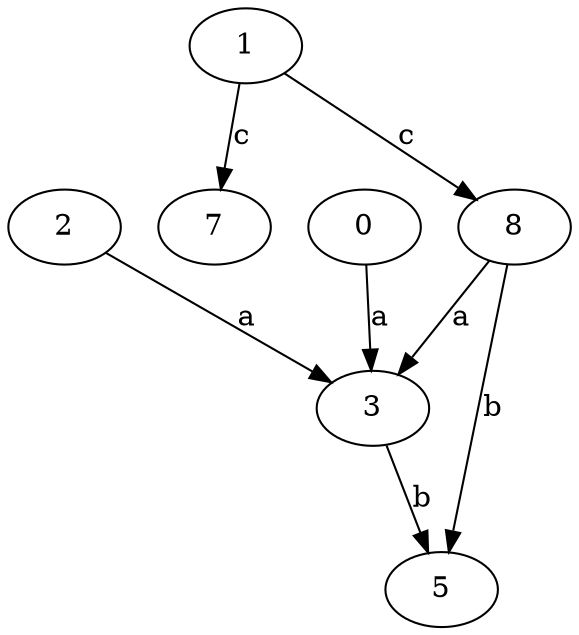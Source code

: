 strict digraph  {
2;
3;
5;
0;
7;
8;
1;
2 -> 3  [label=a];
3 -> 5  [label=b];
0 -> 3  [label=a];
8 -> 3  [label=a];
8 -> 5  [label=b];
1 -> 7  [label=c];
1 -> 8  [label=c];
}
